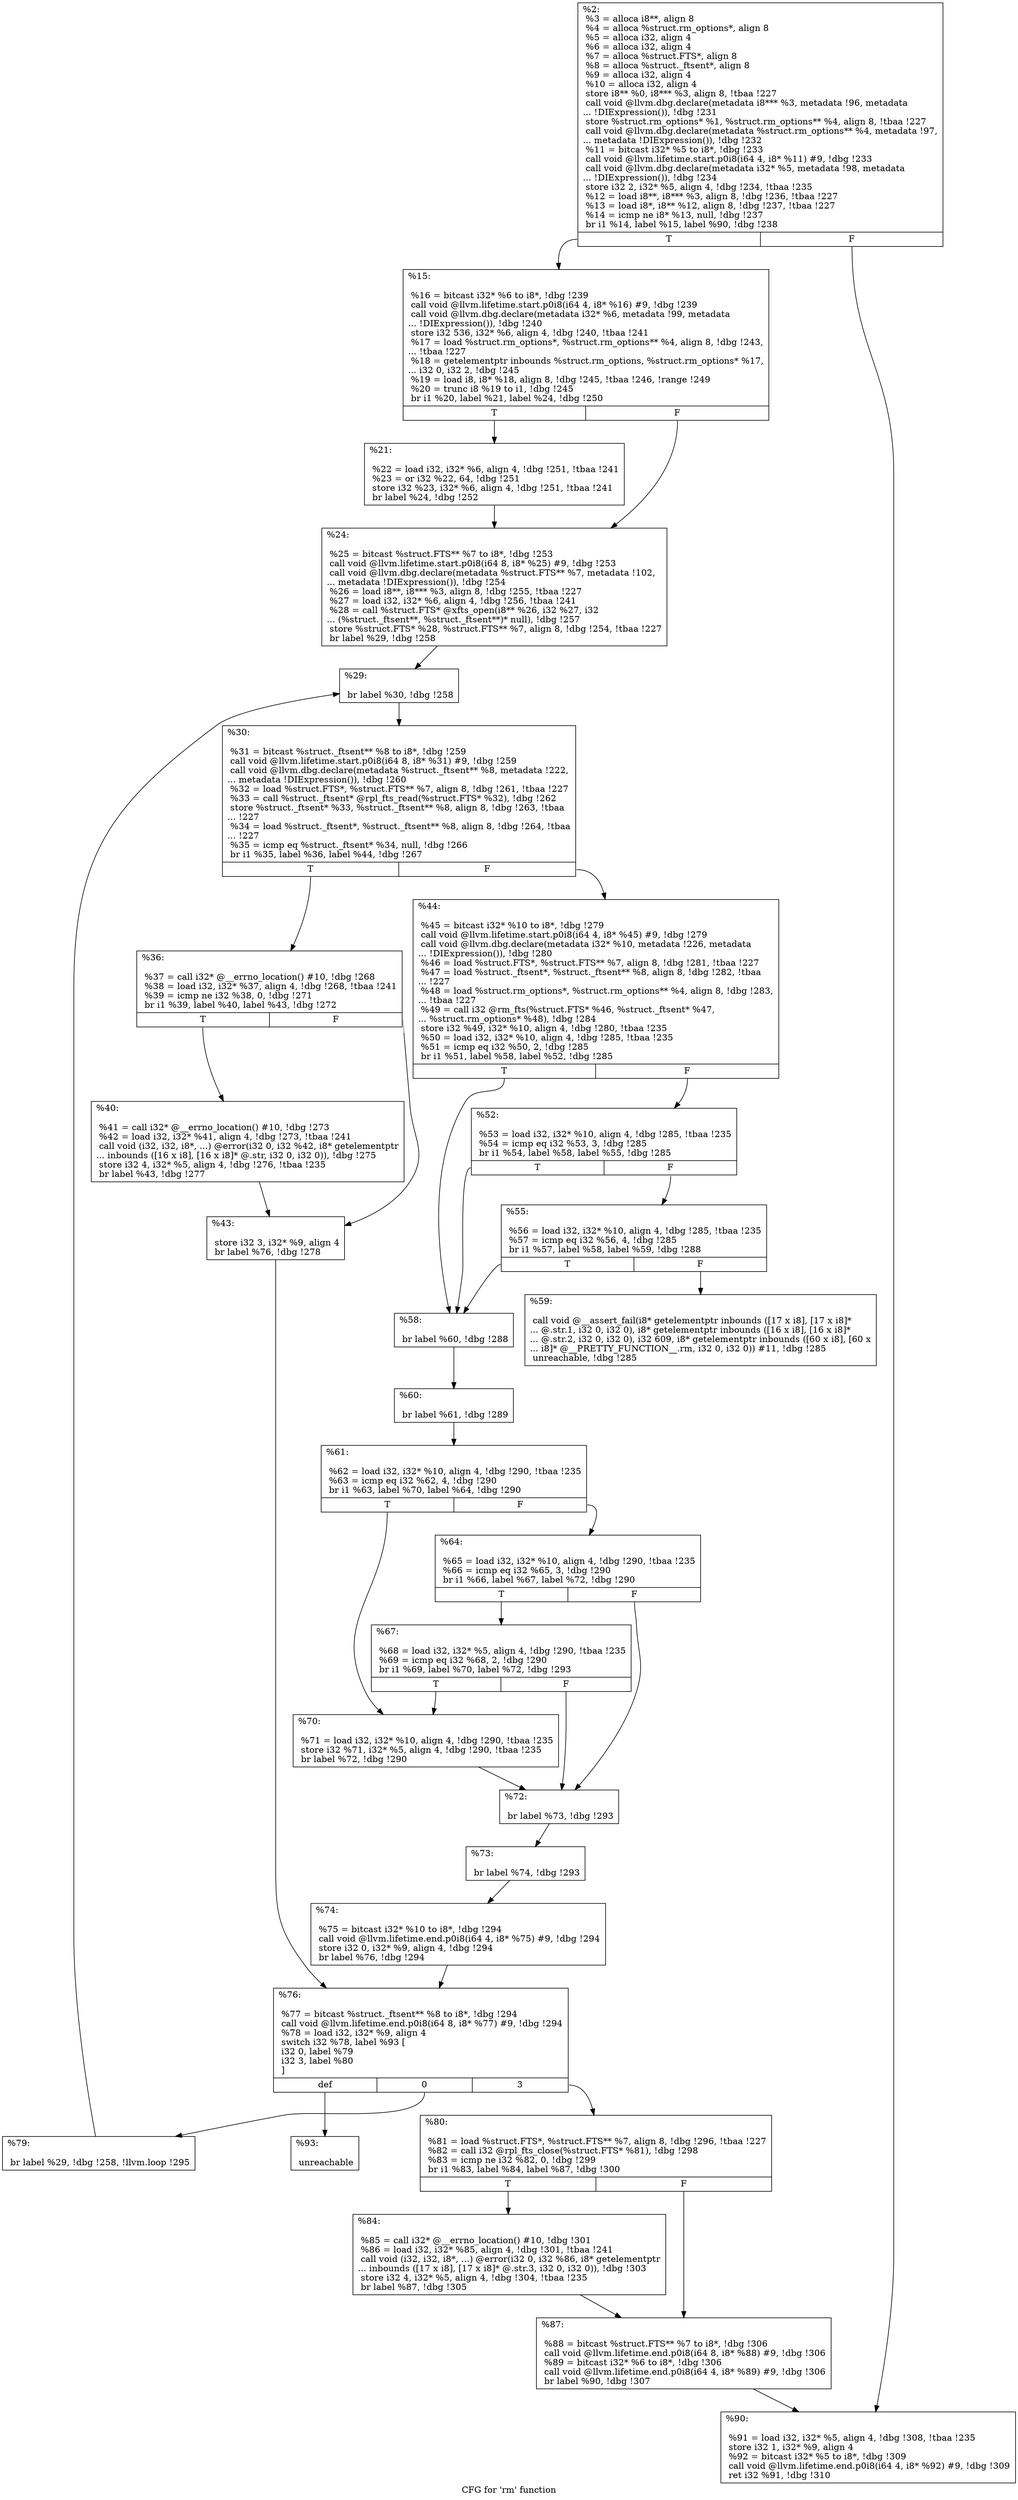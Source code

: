 digraph "CFG for 'rm' function" {
	label="CFG for 'rm' function";

	Node0x1f8f600 [shape=record,label="{%2:\l  %3 = alloca i8**, align 8\l  %4 = alloca %struct.rm_options*, align 8\l  %5 = alloca i32, align 4\l  %6 = alloca i32, align 4\l  %7 = alloca %struct.FTS*, align 8\l  %8 = alloca %struct._ftsent*, align 8\l  %9 = alloca i32, align 4\l  %10 = alloca i32, align 4\l  store i8** %0, i8*** %3, align 8, !tbaa !227\l  call void @llvm.dbg.declare(metadata i8*** %3, metadata !96, metadata\l... !DIExpression()), !dbg !231\l  store %struct.rm_options* %1, %struct.rm_options** %4, align 8, !tbaa !227\l  call void @llvm.dbg.declare(metadata %struct.rm_options** %4, metadata !97,\l... metadata !DIExpression()), !dbg !232\l  %11 = bitcast i32* %5 to i8*, !dbg !233\l  call void @llvm.lifetime.start.p0i8(i64 4, i8* %11) #9, !dbg !233\l  call void @llvm.dbg.declare(metadata i32* %5, metadata !98, metadata\l... !DIExpression()), !dbg !234\l  store i32 2, i32* %5, align 4, !dbg !234, !tbaa !235\l  %12 = load i8**, i8*** %3, align 8, !dbg !236, !tbaa !227\l  %13 = load i8*, i8** %12, align 8, !dbg !237, !tbaa !227\l  %14 = icmp ne i8* %13, null, !dbg !237\l  br i1 %14, label %15, label %90, !dbg !238\l|{<s0>T|<s1>F}}"];
	Node0x1f8f600:s0 -> Node0x1fa5f90;
	Node0x1f8f600:s1 -> Node0x1fa67b0;
	Node0x1fa5f90 [shape=record,label="{%15:\l\l  %16 = bitcast i32* %6 to i8*, !dbg !239\l  call void @llvm.lifetime.start.p0i8(i64 4, i8* %16) #9, !dbg !239\l  call void @llvm.dbg.declare(metadata i32* %6, metadata !99, metadata\l... !DIExpression()), !dbg !240\l  store i32 536, i32* %6, align 4, !dbg !240, !tbaa !241\l  %17 = load %struct.rm_options*, %struct.rm_options** %4, align 8, !dbg !243,\l... !tbaa !227\l  %18 = getelementptr inbounds %struct.rm_options, %struct.rm_options* %17,\l... i32 0, i32 2, !dbg !245\l  %19 = load i8, i8* %18, align 8, !dbg !245, !tbaa !246, !range !249\l  %20 = trunc i8 %19 to i1, !dbg !245\l  br i1 %20, label %21, label %24, !dbg !250\l|{<s0>T|<s1>F}}"];
	Node0x1fa5f90:s0 -> Node0x1fa5fe0;
	Node0x1fa5f90:s1 -> Node0x1fa6030;
	Node0x1fa5fe0 [shape=record,label="{%21:\l\l  %22 = load i32, i32* %6, align 4, !dbg !251, !tbaa !241\l  %23 = or i32 %22, 64, !dbg !251\l  store i32 %23, i32* %6, align 4, !dbg !251, !tbaa !241\l  br label %24, !dbg !252\l}"];
	Node0x1fa5fe0 -> Node0x1fa6030;
	Node0x1fa6030 [shape=record,label="{%24:\l\l  %25 = bitcast %struct.FTS** %7 to i8*, !dbg !253\l  call void @llvm.lifetime.start.p0i8(i64 8, i8* %25) #9, !dbg !253\l  call void @llvm.dbg.declare(metadata %struct.FTS** %7, metadata !102,\l... metadata !DIExpression()), !dbg !254\l  %26 = load i8**, i8*** %3, align 8, !dbg !255, !tbaa !227\l  %27 = load i32, i32* %6, align 4, !dbg !256, !tbaa !241\l  %28 = call %struct.FTS* @xfts_open(i8** %26, i32 %27, i32\l... (%struct._ftsent**, %struct._ftsent**)* null), !dbg !257\l  store %struct.FTS* %28, %struct.FTS** %7, align 8, !dbg !254, !tbaa !227\l  br label %29, !dbg !258\l}"];
	Node0x1fa6030 -> Node0x1fa6080;
	Node0x1fa6080 [shape=record,label="{%29:\l\l  br label %30, !dbg !258\l}"];
	Node0x1fa6080 -> Node0x1fa60d0;
	Node0x1fa60d0 [shape=record,label="{%30:\l\l  %31 = bitcast %struct._ftsent** %8 to i8*, !dbg !259\l  call void @llvm.lifetime.start.p0i8(i64 8, i8* %31) #9, !dbg !259\l  call void @llvm.dbg.declare(metadata %struct._ftsent** %8, metadata !222,\l... metadata !DIExpression()), !dbg !260\l  %32 = load %struct.FTS*, %struct.FTS** %7, align 8, !dbg !261, !tbaa !227\l  %33 = call %struct._ftsent* @rpl_fts_read(%struct.FTS* %32), !dbg !262\l  store %struct._ftsent* %33, %struct._ftsent** %8, align 8, !dbg !263, !tbaa\l... !227\l  %34 = load %struct._ftsent*, %struct._ftsent** %8, align 8, !dbg !264, !tbaa\l... !227\l  %35 = icmp eq %struct._ftsent* %34, null, !dbg !266\l  br i1 %35, label %36, label %44, !dbg !267\l|{<s0>T|<s1>F}}"];
	Node0x1fa60d0:s0 -> Node0x1fa6120;
	Node0x1fa60d0:s1 -> Node0x1fa6210;
	Node0x1fa6120 [shape=record,label="{%36:\l\l  %37 = call i32* @__errno_location() #10, !dbg !268\l  %38 = load i32, i32* %37, align 4, !dbg !268, !tbaa !241\l  %39 = icmp ne i32 %38, 0, !dbg !271\l  br i1 %39, label %40, label %43, !dbg !272\l|{<s0>T|<s1>F}}"];
	Node0x1fa6120:s0 -> Node0x1fa6170;
	Node0x1fa6120:s1 -> Node0x1fa61c0;
	Node0x1fa6170 [shape=record,label="{%40:\l\l  %41 = call i32* @__errno_location() #10, !dbg !273\l  %42 = load i32, i32* %41, align 4, !dbg !273, !tbaa !241\l  call void (i32, i32, i8*, ...) @error(i32 0, i32 %42, i8* getelementptr\l... inbounds ([16 x i8], [16 x i8]* @.str, i32 0, i32 0)), !dbg !275\l  store i32 4, i32* %5, align 4, !dbg !276, !tbaa !235\l  br label %43, !dbg !277\l}"];
	Node0x1fa6170 -> Node0x1fa61c0;
	Node0x1fa61c0 [shape=record,label="{%43:\l\l  store i32 3, i32* %9, align 4\l  br label %76, !dbg !278\l}"];
	Node0x1fa61c0 -> Node0x1fa6620;
	Node0x1fa6210 [shape=record,label="{%44:\l\l  %45 = bitcast i32* %10 to i8*, !dbg !279\l  call void @llvm.lifetime.start.p0i8(i64 4, i8* %45) #9, !dbg !279\l  call void @llvm.dbg.declare(metadata i32* %10, metadata !226, metadata\l... !DIExpression()), !dbg !280\l  %46 = load %struct.FTS*, %struct.FTS** %7, align 8, !dbg !281, !tbaa !227\l  %47 = load %struct._ftsent*, %struct._ftsent** %8, align 8, !dbg !282, !tbaa\l... !227\l  %48 = load %struct.rm_options*, %struct.rm_options** %4, align 8, !dbg !283,\l... !tbaa !227\l  %49 = call i32 @rm_fts(%struct.FTS* %46, %struct._ftsent* %47,\l... %struct.rm_options* %48), !dbg !284\l  store i32 %49, i32* %10, align 4, !dbg !280, !tbaa !235\l  %50 = load i32, i32* %10, align 4, !dbg !285, !tbaa !235\l  %51 = icmp eq i32 %50, 2, !dbg !285\l  br i1 %51, label %58, label %52, !dbg !285\l|{<s0>T|<s1>F}}"];
	Node0x1fa6210:s0 -> Node0x1fa6300;
	Node0x1fa6210:s1 -> Node0x1fa6260;
	Node0x1fa6260 [shape=record,label="{%52:\l\l  %53 = load i32, i32* %10, align 4, !dbg !285, !tbaa !235\l  %54 = icmp eq i32 %53, 3, !dbg !285\l  br i1 %54, label %58, label %55, !dbg !285\l|{<s0>T|<s1>F}}"];
	Node0x1fa6260:s0 -> Node0x1fa6300;
	Node0x1fa6260:s1 -> Node0x1fa62b0;
	Node0x1fa62b0 [shape=record,label="{%55:\l\l  %56 = load i32, i32* %10, align 4, !dbg !285, !tbaa !235\l  %57 = icmp eq i32 %56, 4, !dbg !285\l  br i1 %57, label %58, label %59, !dbg !288\l|{<s0>T|<s1>F}}"];
	Node0x1fa62b0:s0 -> Node0x1fa6300;
	Node0x1fa62b0:s1 -> Node0x1fa6350;
	Node0x1fa6300 [shape=record,label="{%58:\l\l  br label %60, !dbg !288\l}"];
	Node0x1fa6300 -> Node0x1fa63a0;
	Node0x1fa6350 [shape=record,label="{%59:\l\l  call void @__assert_fail(i8* getelementptr inbounds ([17 x i8], [17 x i8]*\l... @.str.1, i32 0, i32 0), i8* getelementptr inbounds ([16 x i8], [16 x i8]*\l... @.str.2, i32 0, i32 0), i32 609, i8* getelementptr inbounds ([60 x i8], [60 x\l... i8]* @__PRETTY_FUNCTION__.rm, i32 0, i32 0)) #11, !dbg !285\l  unreachable, !dbg !285\l}"];
	Node0x1fa63a0 [shape=record,label="{%60:\l\l  br label %61, !dbg !289\l}"];
	Node0x1fa63a0 -> Node0x1fa63f0;
	Node0x1fa63f0 [shape=record,label="{%61:\l\l  %62 = load i32, i32* %10, align 4, !dbg !290, !tbaa !235\l  %63 = icmp eq i32 %62, 4, !dbg !290\l  br i1 %63, label %70, label %64, !dbg !290\l|{<s0>T|<s1>F}}"];
	Node0x1fa63f0:s0 -> Node0x1fa64e0;
	Node0x1fa63f0:s1 -> Node0x1fa6440;
	Node0x1fa6440 [shape=record,label="{%64:\l\l  %65 = load i32, i32* %10, align 4, !dbg !290, !tbaa !235\l  %66 = icmp eq i32 %65, 3, !dbg !290\l  br i1 %66, label %67, label %72, !dbg !290\l|{<s0>T|<s1>F}}"];
	Node0x1fa6440:s0 -> Node0x1fa6490;
	Node0x1fa6440:s1 -> Node0x1fa6530;
	Node0x1fa6490 [shape=record,label="{%67:\l\l  %68 = load i32, i32* %5, align 4, !dbg !290, !tbaa !235\l  %69 = icmp eq i32 %68, 2, !dbg !290\l  br i1 %69, label %70, label %72, !dbg !293\l|{<s0>T|<s1>F}}"];
	Node0x1fa6490:s0 -> Node0x1fa64e0;
	Node0x1fa6490:s1 -> Node0x1fa6530;
	Node0x1fa64e0 [shape=record,label="{%70:\l\l  %71 = load i32, i32* %10, align 4, !dbg !290, !tbaa !235\l  store i32 %71, i32* %5, align 4, !dbg !290, !tbaa !235\l  br label %72, !dbg !290\l}"];
	Node0x1fa64e0 -> Node0x1fa6530;
	Node0x1fa6530 [shape=record,label="{%72:\l\l  br label %73, !dbg !293\l}"];
	Node0x1fa6530 -> Node0x1fa6580;
	Node0x1fa6580 [shape=record,label="{%73:\l\l  br label %74, !dbg !293\l}"];
	Node0x1fa6580 -> Node0x1fa65d0;
	Node0x1fa65d0 [shape=record,label="{%74:\l\l  %75 = bitcast i32* %10 to i8*, !dbg !294\l  call void @llvm.lifetime.end.p0i8(i64 4, i8* %75) #9, !dbg !294\l  store i32 0, i32* %9, align 4, !dbg !294\l  br label %76, !dbg !294\l}"];
	Node0x1fa65d0 -> Node0x1fa6620;
	Node0x1fa6620 [shape=record,label="{%76:\l\l  %77 = bitcast %struct._ftsent** %8 to i8*, !dbg !294\l  call void @llvm.lifetime.end.p0i8(i64 8, i8* %77) #9, !dbg !294\l  %78 = load i32, i32* %9, align 4\l  switch i32 %78, label %93 [\l    i32 0, label %79\l    i32 3, label %80\l  ]\l|{<s0>def|<s1>0|<s2>3}}"];
	Node0x1fa6620:s0 -> Node0x1fa6800;
	Node0x1fa6620:s1 -> Node0x1fa6670;
	Node0x1fa6620:s2 -> Node0x1fa66c0;
	Node0x1fa6670 [shape=record,label="{%79:\l\l  br label %29, !dbg !258, !llvm.loop !295\l}"];
	Node0x1fa6670 -> Node0x1fa6080;
	Node0x1fa66c0 [shape=record,label="{%80:\l\l  %81 = load %struct.FTS*, %struct.FTS** %7, align 8, !dbg !296, !tbaa !227\l  %82 = call i32 @rpl_fts_close(%struct.FTS* %81), !dbg !298\l  %83 = icmp ne i32 %82, 0, !dbg !299\l  br i1 %83, label %84, label %87, !dbg !300\l|{<s0>T|<s1>F}}"];
	Node0x1fa66c0:s0 -> Node0x1fa6710;
	Node0x1fa66c0:s1 -> Node0x1fa6760;
	Node0x1fa6710 [shape=record,label="{%84:\l\l  %85 = call i32* @__errno_location() #10, !dbg !301\l  %86 = load i32, i32* %85, align 4, !dbg !301, !tbaa !241\l  call void (i32, i32, i8*, ...) @error(i32 0, i32 %86, i8* getelementptr\l... inbounds ([17 x i8], [17 x i8]* @.str.3, i32 0, i32 0)), !dbg !303\l  store i32 4, i32* %5, align 4, !dbg !304, !tbaa !235\l  br label %87, !dbg !305\l}"];
	Node0x1fa6710 -> Node0x1fa6760;
	Node0x1fa6760 [shape=record,label="{%87:\l\l  %88 = bitcast %struct.FTS** %7 to i8*, !dbg !306\l  call void @llvm.lifetime.end.p0i8(i64 8, i8* %88) #9, !dbg !306\l  %89 = bitcast i32* %6 to i8*, !dbg !306\l  call void @llvm.lifetime.end.p0i8(i64 4, i8* %89) #9, !dbg !306\l  br label %90, !dbg !307\l}"];
	Node0x1fa6760 -> Node0x1fa67b0;
	Node0x1fa67b0 [shape=record,label="{%90:\l\l  %91 = load i32, i32* %5, align 4, !dbg !308, !tbaa !235\l  store i32 1, i32* %9, align 4\l  %92 = bitcast i32* %5 to i8*, !dbg !309\l  call void @llvm.lifetime.end.p0i8(i64 4, i8* %92) #9, !dbg !309\l  ret i32 %91, !dbg !310\l}"];
	Node0x1fa6800 [shape=record,label="{%93:\l\l  unreachable\l}"];
}
